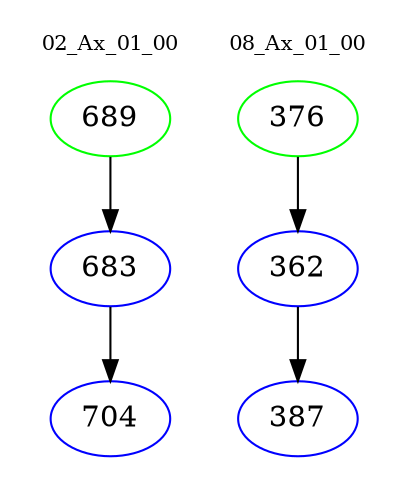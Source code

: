 digraph{
subgraph cluster_0 {
color = white
label = "02_Ax_01_00";
fontsize=10;
T0_689 [label="689", color="green"]
T0_689 -> T0_683 [color="black"]
T0_683 [label="683", color="blue"]
T0_683 -> T0_704 [color="black"]
T0_704 [label="704", color="blue"]
}
subgraph cluster_1 {
color = white
label = "08_Ax_01_00";
fontsize=10;
T1_376 [label="376", color="green"]
T1_376 -> T1_362 [color="black"]
T1_362 [label="362", color="blue"]
T1_362 -> T1_387 [color="black"]
T1_387 [label="387", color="blue"]
}
}
